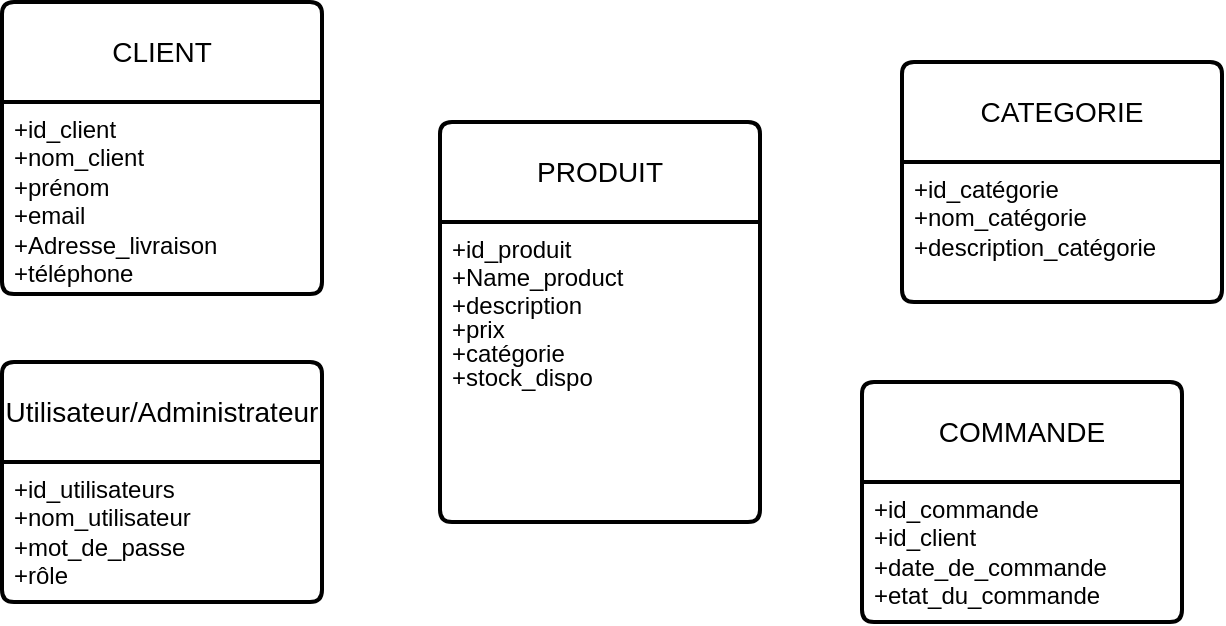 <mxfile version="24.7.7">
  <diagram name="Page-1" id="f2dkU9b7A8BDg8gHPfiA">
    <mxGraphModel dx="1072" dy="481" grid="1" gridSize="10" guides="1" tooltips="1" connect="1" arrows="1" fold="1" page="1" pageScale="1" pageWidth="827" pageHeight="1169" math="0" shadow="0">
      <root>
        <mxCell id="0" />
        <mxCell id="1" parent="0" />
        <mxCell id="D9rKsd9PADG9OuwO8Ihl-1" value="PRODUIT" style="swimlane;childLayout=stackLayout;horizontal=1;startSize=50;horizontalStack=0;rounded=1;fontSize=14;fontStyle=0;strokeWidth=2;resizeParent=0;resizeLast=1;shadow=0;dashed=0;align=center;arcSize=4;whiteSpace=wrap;html=1;" vertex="1" parent="1">
          <mxGeometry x="309" y="170" width="160" height="200" as="geometry" />
        </mxCell>
        <mxCell id="D9rKsd9PADG9OuwO8Ihl-2" value="&lt;font&gt;+id_produit&lt;/font&gt;&lt;div&gt;&lt;span style=&quot;background-color: initial;&quot;&gt;+Name_product&lt;/span&gt;&lt;/div&gt;&lt;div style=&quot;line-height: 100%;&quot;&gt;&lt;span style=&quot;background-color: initial;&quot;&gt;+description&lt;/span&gt;&lt;/div&gt;&lt;div style=&quot;line-height: 100%;&quot;&gt;&lt;span style=&quot;background-color: initial;&quot;&gt;+prix&lt;/span&gt;&lt;/div&gt;&lt;div style=&quot;line-height: 100%;&quot;&gt;&lt;span style=&quot;background-color: initial;&quot;&gt;+catégorie&lt;/span&gt;&lt;/div&gt;&lt;div style=&quot;line-height: 100%;&quot;&gt;&lt;span style=&quot;background-color: initial;&quot;&gt;+stock_dispo&lt;/span&gt;&lt;/div&gt;" style="align=left;strokeColor=none;fillColor=none;spacingLeft=4;fontSize=12;verticalAlign=top;resizable=0;rotatable=0;part=1;html=1;perimeterSpacing=4;" vertex="1" parent="D9rKsd9PADG9OuwO8Ihl-1">
          <mxGeometry y="50" width="160" height="150" as="geometry" />
        </mxCell>
        <mxCell id="D9rKsd9PADG9OuwO8Ihl-7" value="CATEGORIE" style="swimlane;childLayout=stackLayout;horizontal=1;startSize=50;horizontalStack=0;rounded=1;fontSize=14;fontStyle=0;strokeWidth=2;resizeParent=0;resizeLast=1;shadow=0;dashed=0;align=center;arcSize=4;whiteSpace=wrap;html=1;" vertex="1" parent="1">
          <mxGeometry x="540" y="140" width="160" height="120" as="geometry" />
        </mxCell>
        <mxCell id="D9rKsd9PADG9OuwO8Ihl-8" value="+&lt;font&gt;&lt;span style=&quot;text-align: center; text-wrap: wrap;&quot;&gt;id_&lt;/span&gt;catégorie&lt;/font&gt;&lt;div&gt;&lt;font&gt;+nom_&lt;/font&gt;&lt;span style=&quot;background-color: initial;&quot;&gt;catégorie&lt;/span&gt;&lt;/div&gt;&lt;div&gt;&lt;span style=&quot;background-color: initial;&quot;&gt;+description_&lt;/span&gt;&lt;span style=&quot;background-color: initial;&quot;&gt;catégorie&lt;/span&gt;&lt;/div&gt;" style="align=left;strokeColor=none;fillColor=none;spacingLeft=4;fontSize=12;verticalAlign=top;resizable=0;rotatable=0;part=1;html=1;" vertex="1" parent="D9rKsd9PADG9OuwO8Ihl-7">
          <mxGeometry y="50" width="160" height="70" as="geometry" />
        </mxCell>
        <mxCell id="D9rKsd9PADG9OuwO8Ihl-9" value="CLIENT" style="swimlane;childLayout=stackLayout;horizontal=1;startSize=50;horizontalStack=0;rounded=1;fontSize=14;fontStyle=0;strokeWidth=2;resizeParent=0;resizeLast=1;shadow=0;dashed=0;align=center;arcSize=4;whiteSpace=wrap;html=1;" vertex="1" parent="1">
          <mxGeometry x="90" y="110" width="160" height="146" as="geometry" />
        </mxCell>
        <mxCell id="D9rKsd9PADG9OuwO8Ihl-10" value="&lt;font&gt;+id_client&lt;/font&gt;&lt;div&gt;+nom_client&lt;/div&gt;&lt;div&gt;+prénom&lt;/div&gt;&lt;div&gt;+email&lt;/div&gt;&lt;div&gt;&lt;span style=&quot;background-color: initial;&quot;&gt;+Adresse_livraison&lt;/span&gt;&lt;/div&gt;&lt;div&gt;&lt;span style=&quot;background-color: initial;&quot;&gt;+téléphone&lt;/span&gt;&lt;/div&gt;" style="align=left;strokeColor=none;fillColor=none;spacingLeft=4;fontSize=12;verticalAlign=top;resizable=0;rotatable=0;part=1;html=1;" vertex="1" parent="D9rKsd9PADG9OuwO8Ihl-9">
          <mxGeometry y="50" width="160" height="96" as="geometry" />
        </mxCell>
        <mxCell id="D9rKsd9PADG9OuwO8Ihl-12" value="COMMANDE" style="swimlane;childLayout=stackLayout;horizontal=1;startSize=50;horizontalStack=0;rounded=1;fontSize=14;fontStyle=0;strokeWidth=2;resizeParent=0;resizeLast=1;shadow=0;dashed=0;align=center;arcSize=4;whiteSpace=wrap;html=1;" vertex="1" parent="1">
          <mxGeometry x="520" y="300" width="160" height="120" as="geometry" />
        </mxCell>
        <mxCell id="D9rKsd9PADG9OuwO8Ihl-13" value="+id_commande&lt;div&gt;+id_client&lt;/div&gt;&lt;div&gt;+date_de_commande&lt;/div&gt;&lt;div&gt;+etat_du_commande&lt;/div&gt;" style="align=left;strokeColor=none;fillColor=none;spacingLeft=4;fontSize=12;verticalAlign=top;resizable=0;rotatable=0;part=1;html=1;" vertex="1" parent="D9rKsd9PADG9OuwO8Ihl-12">
          <mxGeometry y="50" width="160" height="70" as="geometry" />
        </mxCell>
        <mxCell id="D9rKsd9PADG9OuwO8Ihl-14" value="Utilisateur/Administrateur" style="swimlane;childLayout=stackLayout;horizontal=1;startSize=50;horizontalStack=0;rounded=1;fontSize=14;fontStyle=0;strokeWidth=2;resizeParent=0;resizeLast=1;shadow=0;dashed=0;align=center;arcSize=4;whiteSpace=wrap;html=1;" vertex="1" parent="1">
          <mxGeometry x="90" y="290" width="160" height="120" as="geometry" />
        </mxCell>
        <mxCell id="D9rKsd9PADG9OuwO8Ihl-15" value="&lt;font&gt;+id_utilisateurs&lt;/font&gt;&lt;div&gt;+nom_utilisateur&lt;/div&gt;&lt;div&gt;+mot_de_passe&lt;/div&gt;&lt;div&gt;+rôle&lt;/div&gt;" style="align=left;strokeColor=none;fillColor=none;spacingLeft=4;fontSize=12;verticalAlign=top;resizable=0;rotatable=0;part=1;html=1;" vertex="1" parent="D9rKsd9PADG9OuwO8Ihl-14">
          <mxGeometry y="50" width="160" height="70" as="geometry" />
        </mxCell>
      </root>
    </mxGraphModel>
  </diagram>
</mxfile>

